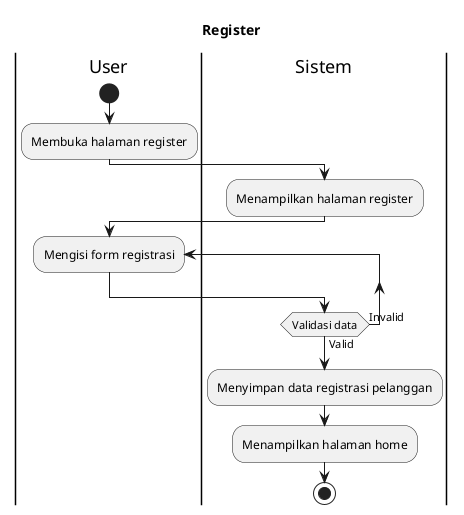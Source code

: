 @startuml register
title Register

|User|
start
:Membuka halaman register;
|Sistem|
:Menampilkan halaman register;
|User|
repeat :Mengisi form registrasi;
|Sistem|
repeat while (Validasi data) is (Invalid) not (Valid)
:Menyimpan data registrasi pelanggan;
:Menampilkan halaman home;
stop
@enduml